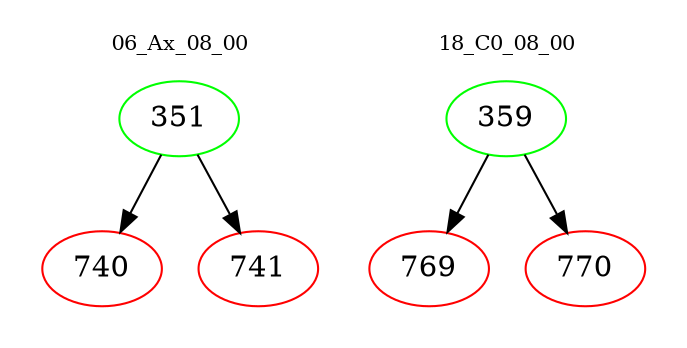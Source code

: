digraph{
subgraph cluster_0 {
color = white
label = "06_Ax_08_00";
fontsize=10;
T0_351 [label="351", color="green"]
T0_351 -> T0_740 [color="black"]
T0_740 [label="740", color="red"]
T0_351 -> T0_741 [color="black"]
T0_741 [label="741", color="red"]
}
subgraph cluster_1 {
color = white
label = "18_C0_08_00";
fontsize=10;
T1_359 [label="359", color="green"]
T1_359 -> T1_769 [color="black"]
T1_769 [label="769", color="red"]
T1_359 -> T1_770 [color="black"]
T1_770 [label="770", color="red"]
}
}
